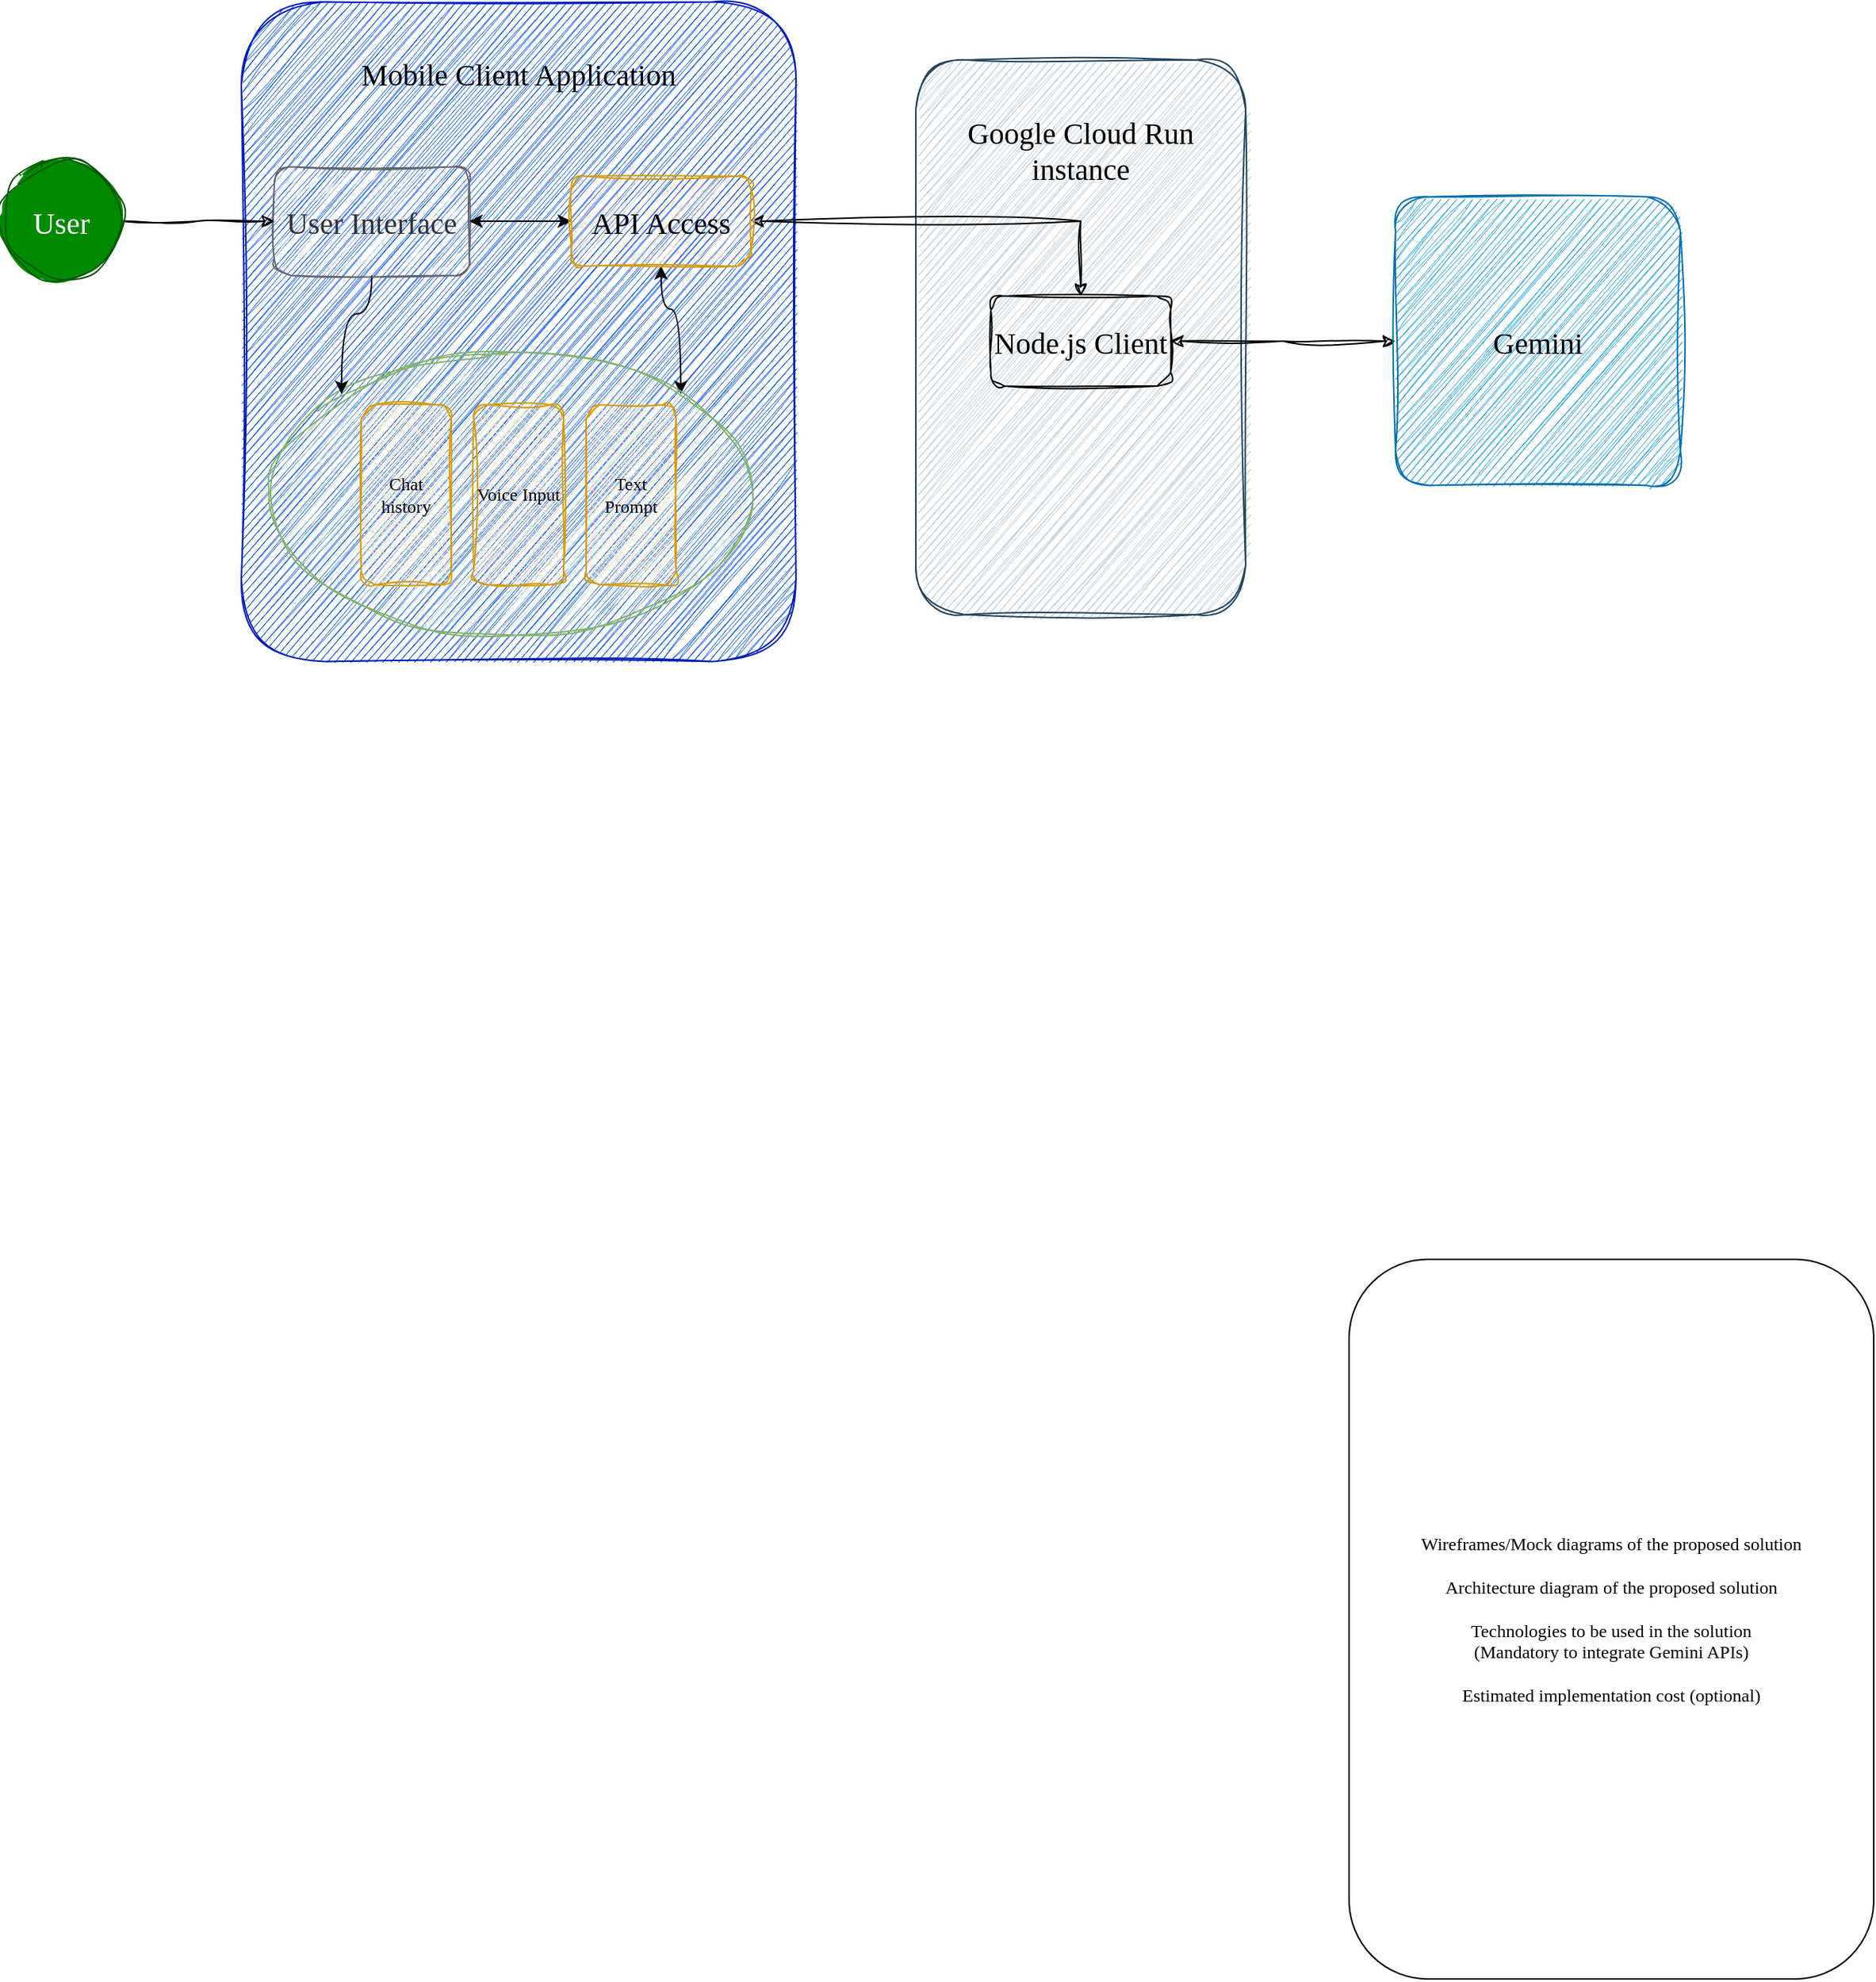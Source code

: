 <mxfile version="27.0.3">
  <diagram name="페이지-1" id="SXUJwAU-UO2_D0f0oAOO">
    <mxGraphModel dx="2302" dy="2180" grid="1" gridSize="10" guides="1" tooltips="1" connect="1" arrows="1" fold="1" page="1" pageScale="1" pageWidth="827" pageHeight="1169" background="none" math="0" shadow="0">
      <root>
        <mxCell id="0" />
        <mxCell id="1" parent="0" />
        <mxCell id="TV6SSAeyK_Qaq8-lBIzq-4" value="&lt;div&gt;Mobile Client Application&lt;/div&gt;" style="rounded=1;whiteSpace=wrap;html=1;fillColor=#0050ef;fontColor=default;strokeColor=#001DBC;fontSize=20;sketch=1;curveFitting=1;jiggle=2;fontFamily=Georgia;verticalAlign=top;horizontal=1;spacingTop=30;" vertex="1" parent="1">
          <mxGeometry x="-500" y="161.25" width="370" height="440" as="geometry" />
        </mxCell>
        <mxCell id="TV6SSAeyK_Qaq8-lBIzq-113" style="edgeStyle=orthogonalEdgeStyle;curved=1;rounded=0;orthogonalLoop=1;jettySize=auto;html=1;exitX=1;exitY=0;exitDx=0;exitDy=0;fontFamily=Georgia;fontSize=12;fontColor=default;labelBorderColor=none;labelBackgroundColor=default;resizable=0;startArrow=classic;startFill=1;" edge="1" parent="1" source="TV6SSAeyK_Qaq8-lBIzq-108" target="TV6SSAeyK_Qaq8-lBIzq-38">
          <mxGeometry relative="1" as="geometry" />
        </mxCell>
        <mxCell id="TV6SSAeyK_Qaq8-lBIzq-108" value="" style="ellipse;whiteSpace=wrap;html=1;rounded=1;strokeColor=#82b366;align=center;verticalAlign=middle;fontFamily=Georgia;fontSize=12;labelBorderColor=none;labelBackgroundColor=default;resizable=1;fillColor=#d5e8d4;movable=1;rotatable=1;deletable=1;editable=1;locked=0;connectable=1;sketch=1;curveFitting=1;jiggle=2;" vertex="1" parent="1">
          <mxGeometry x="-480" y="395" width="320" height="190" as="geometry" />
        </mxCell>
        <mxCell id="TV6SSAeyK_Qaq8-lBIzq-1" value="Google Cloud Run instance" style="rounded=1;whiteSpace=wrap;html=1;fillColor=#bac8d3;strokeColor=#23445d;fontSize=20;glass=0;sketch=1;curveFitting=1;jiggle=2;fontColor=default;fontFamily=Georgia;verticalAlign=top;gradientColor=none;spacingTop=30;" vertex="1" parent="1">
          <mxGeometry x="-50" y="200" width="220" height="370" as="geometry" />
        </mxCell>
        <mxCell id="TV6SSAeyK_Qaq8-lBIzq-5" value="&lt;div&gt;Wireframes/Mock diagrams of the proposed solution&lt;/div&gt;&lt;div&gt;&lt;br&gt;&lt;/div&gt;&lt;div&gt;Architecture diagram of the proposed solution&lt;/div&gt;&lt;div&gt;&lt;br&gt;&lt;/div&gt;&lt;div&gt;Technologies to be used in the solution&lt;/div&gt;&lt;div&gt;(Mandatory to integrate Gemini APIs)&lt;/div&gt;&lt;div&gt;&lt;br&gt;&lt;/div&gt;&lt;div&gt;Estimated implementation cost (optional)&lt;/div&gt;" style="rounded=1;whiteSpace=wrap;html=1;fontFamily=Georgia;" vertex="1" parent="1">
          <mxGeometry x="239" y="1000" width="350" height="480" as="geometry" />
        </mxCell>
        <mxCell id="TV6SSAeyK_Qaq8-lBIzq-110" style="edgeStyle=orthogonalEdgeStyle;curved=1;rounded=0;orthogonalLoop=1;jettySize=auto;html=1;fontFamily=Georgia;fontSize=12;fontColor=default;labelBorderColor=none;labelBackgroundColor=default;resizable=0;entryX=0;entryY=0;entryDx=0;entryDy=0;" edge="1" parent="1" source="TV6SSAeyK_Qaq8-lBIzq-20" target="TV6SSAeyK_Qaq8-lBIzq-108">
          <mxGeometry relative="1" as="geometry" />
        </mxCell>
        <mxCell id="TV6SSAeyK_Qaq8-lBIzq-20" value="User Interface" style="rounded=1;whiteSpace=wrap;html=1;fontFamily=Georgia;fontSize=20;sketch=1;curveFitting=1;jiggle=2;fillColor=#f5f5f5;fontColor=#333333;strokeColor=#666666;" vertex="1" parent="1">
          <mxGeometry x="-478" y="271.25" width="130" height="72.5" as="geometry" />
        </mxCell>
        <mxCell id="TV6SSAeyK_Qaq8-lBIzq-39" value="" style="edgeStyle=orthogonalEdgeStyle;rounded=0;orthogonalLoop=1;jettySize=auto;html=1;fontFamily=Georgia;fontSize=20;fontColor=default;labelBackgroundColor=default;resizable=0;startArrow=classic;startFill=1;" edge="1" parent="1" source="TV6SSAeyK_Qaq8-lBIzq-38" target="TV6SSAeyK_Qaq8-lBIzq-20">
          <mxGeometry relative="1" as="geometry" />
        </mxCell>
        <mxCell id="TV6SSAeyK_Qaq8-lBIzq-44" style="edgeStyle=orthogonalEdgeStyle;rounded=0;orthogonalLoop=1;jettySize=auto;html=1;fontFamily=Georgia;fontSize=20;fontColor=default;labelBackgroundColor=default;resizable=0;startArrow=classic;startFill=1;sketch=1;curveFitting=1;jiggle=2;" edge="1" parent="1" source="TV6SSAeyK_Qaq8-lBIzq-38" target="TV6SSAeyK_Qaq8-lBIzq-56">
          <mxGeometry relative="1" as="geometry">
            <mxPoint x="120" y="310" as="targetPoint" />
          </mxGeometry>
        </mxCell>
        <mxCell id="TV6SSAeyK_Qaq8-lBIzq-38" value="API Access" style="rounded=1;whiteSpace=wrap;html=1;align=center;verticalAlign=middle;fontFamily=Georgia;fontSize=20;labelBackgroundColor=none;resizable=0;fillColor=#ffe6cc;sketch=1;curveFitting=1;jiggle=2;strokeColor=#d79b00;" vertex="1" parent="1">
          <mxGeometry x="-280" y="277.5" width="120" height="60" as="geometry" />
        </mxCell>
        <mxCell id="TV6SSAeyK_Qaq8-lBIzq-49" style="edgeStyle=orthogonalEdgeStyle;rounded=0;orthogonalLoop=1;jettySize=auto;html=1;fontFamily=Georgia;fontSize=20;fontColor=default;labelBackgroundColor=default;resizable=0;sketch=1;curveFitting=1;jiggle=2;" edge="1" parent="1" source="TV6SSAeyK_Qaq8-lBIzq-46" target="TV6SSAeyK_Qaq8-lBIzq-20">
          <mxGeometry relative="1" as="geometry" />
        </mxCell>
        <mxCell id="TV6SSAeyK_Qaq8-lBIzq-46" value="&lt;font&gt;User&lt;/font&gt;" style="ellipse;whiteSpace=wrap;html=1;align=center;verticalAlign=middle;fontFamily=Georgia;fontSize=20;labelBackgroundColor=none;resizable=0;fillColor=#008a00;strokeColor=#005700;fillStyle=solid;fontColor=#ffffff;sketch=1;curveFitting=1;jiggle=2;" vertex="1" parent="1">
          <mxGeometry x="-660" y="267.5" width="80" height="80" as="geometry" />
        </mxCell>
        <mxCell id="TV6SSAeyK_Qaq8-lBIzq-56" value="Node.js Client" style="rounded=1;whiteSpace=wrap;html=1;align=center;verticalAlign=middle;fontFamily=Georgia;fontSize=20;fontColor=default;labelBackgroundColor=none;resizable=0;fillColor=none;gradientColor=none;labelBorderColor=none;direction=west;sketch=1;curveFitting=1;jiggle=2;" vertex="1" parent="1">
          <mxGeometry y="357.5" width="120" height="60" as="geometry" />
        </mxCell>
        <mxCell id="TV6SSAeyK_Qaq8-lBIzq-57" value="" style="edgeStyle=orthogonalEdgeStyle;rounded=0;orthogonalLoop=1;jettySize=auto;html=1;fontColor=default;fontFamily=Georgia;sketch=1;curveFitting=1;jiggle=2;flowAnimation=0;startArrow=classic;startFill=1;fontSize=20;" edge="1" parent="1" source="TV6SSAeyK_Qaq8-lBIzq-56" target="TV6SSAeyK_Qaq8-lBIzq-2">
          <mxGeometry relative="1" as="geometry">
            <mxPoint x="260" y="388" as="sourcePoint" />
            <mxPoint x="732.3" y="341.07" as="targetPoint" />
            <Array as="points" />
          </mxGeometry>
        </mxCell>
        <mxCell id="TV6SSAeyK_Qaq8-lBIzq-2" value="Gemini" style="rounded=1;whiteSpace=wrap;html=1;fillColor=#1ba1e2;fontColor=default;strokeColor=#006EAF;fontSize=20;sketch=1;curveFitting=1;jiggle=2;fontFamily=Georgia;arcSize=12;" vertex="1" parent="1">
          <mxGeometry x="270" y="291.25" width="190" height="192.5" as="geometry" />
        </mxCell>
        <mxCell id="TV6SSAeyK_Qaq8-lBIzq-67" value="Chat history" style="rounded=1;whiteSpace=wrap;html=1;strokeColor=#d79b00;align=center;verticalAlign=middle;fontFamily=Georgia;fontSize=12;labelBorderColor=none;labelBackgroundColor=none;resizable=0;fillColor=#ffe6cc;direction=south;sketch=1;curveFitting=1;jiggle=2;" vertex="1" parent="1">
          <mxGeometry x="-420" y="430" width="60" height="120" as="geometry" />
        </mxCell>
        <mxCell id="TV6SSAeyK_Qaq8-lBIzq-68" value="Voice Input" style="rounded=1;whiteSpace=wrap;html=1;strokeColor=#d79b00;align=center;verticalAlign=middle;fontFamily=Georgia;fontSize=12;labelBorderColor=none;labelBackgroundColor=none;resizable=0;fillColor=#ffe6cc;direction=south;sketch=1;curveFitting=1;jiggle=2;" vertex="1" parent="1">
          <mxGeometry x="-345" y="430" width="60" height="120" as="geometry" />
        </mxCell>
        <mxCell id="TV6SSAeyK_Qaq8-lBIzq-69" value="Text Prompt" style="rounded=1;whiteSpace=wrap;html=1;strokeColor=#d79b00;align=center;verticalAlign=middle;fontFamily=Georgia;fontSize=12;labelBorderColor=none;labelBackgroundColor=none;resizable=0;fillColor=#ffe6cc;direction=south;sketch=1;curveFitting=1;jiggle=2;" vertex="1" parent="1">
          <mxGeometry x="-270" y="430" width="60" height="120" as="geometry" />
        </mxCell>
      </root>
    </mxGraphModel>
  </diagram>
</mxfile>
